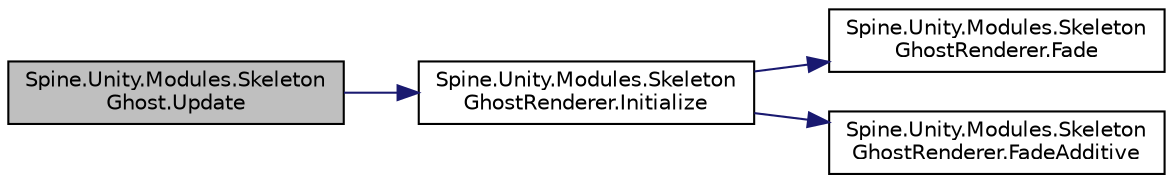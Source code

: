 digraph "Spine.Unity.Modules.SkeletonGhost.Update"
{
 // LATEX_PDF_SIZE
  edge [fontname="Helvetica",fontsize="10",labelfontname="Helvetica",labelfontsize="10"];
  node [fontname="Helvetica",fontsize="10",shape=record];
  rankdir="LR";
  Node1 [label="Spine.Unity.Modules.Skeleton\lGhost.Update",height=0.2,width=0.4,color="black", fillcolor="grey75", style="filled", fontcolor="black",tooltip=" "];
  Node1 -> Node2 [color="midnightblue",fontsize="10",style="solid"];
  Node2 [label="Spine.Unity.Modules.Skeleton\lGhostRenderer.Initialize",height=0.2,width=0.4,color="black", fillcolor="white", style="filled",URL="$class_spine_1_1_unity_1_1_modules_1_1_skeleton_ghost_renderer.html#a82652648fc3b4fc6ddcf945eb88b2727",tooltip=" "];
  Node2 -> Node3 [color="midnightblue",fontsize="10",style="solid"];
  Node3 [label="Spine.Unity.Modules.Skeleton\lGhostRenderer.Fade",height=0.2,width=0.4,color="black", fillcolor="white", style="filled",URL="$class_spine_1_1_unity_1_1_modules_1_1_skeleton_ghost_renderer.html#a365fc1d8d226994442840ce286d3d88d",tooltip=" "];
  Node2 -> Node4 [color="midnightblue",fontsize="10",style="solid"];
  Node4 [label="Spine.Unity.Modules.Skeleton\lGhostRenderer.FadeAdditive",height=0.2,width=0.4,color="black", fillcolor="white", style="filled",URL="$class_spine_1_1_unity_1_1_modules_1_1_skeleton_ghost_renderer.html#ae85b8099c2d494ce447b0ef9dd530f9d",tooltip=" "];
}
